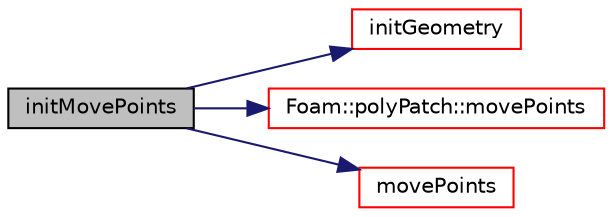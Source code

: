 digraph "initMovePoints"
{
  bgcolor="transparent";
  edge [fontname="Helvetica",fontsize="10",labelfontname="Helvetica",labelfontsize="10"];
  node [fontname="Helvetica",fontsize="10",shape=record];
  rankdir="LR";
  Node1 [label="initMovePoints",height=0.2,width=0.4,color="black", fillcolor="grey75", style="filled", fontcolor="black"];
  Node1 -> Node2 [color="midnightblue",fontsize="10",style="solid",fontname="Helvetica"];
  Node2 [label="initGeometry",height=0.2,width=0.4,color="red",URL="$a02035.html#a633b37f544e6c45c018011729ee1f7da",tooltip="Initialise the calculation of the patch geometry. "];
  Node1 -> Node3 [color="midnightblue",fontsize="10",style="solid",fontname="Helvetica"];
  Node3 [label="Foam::polyPatch::movePoints",height=0.2,width=0.4,color="red",URL="$a01973.html#a84157507e4d6d6848c1a62c35a62bad4",tooltip="Correct patches after moving points. "];
  Node1 -> Node4 [color="midnightblue",fontsize="10",style="solid",fontname="Helvetica"];
  Node4 [label="movePoints",height=0.2,width=0.4,color="red",URL="$a02035.html#aacd07914399d9e26077bb4ed6a0ed2a2",tooltip="Correct patches after moving points. "];
}
